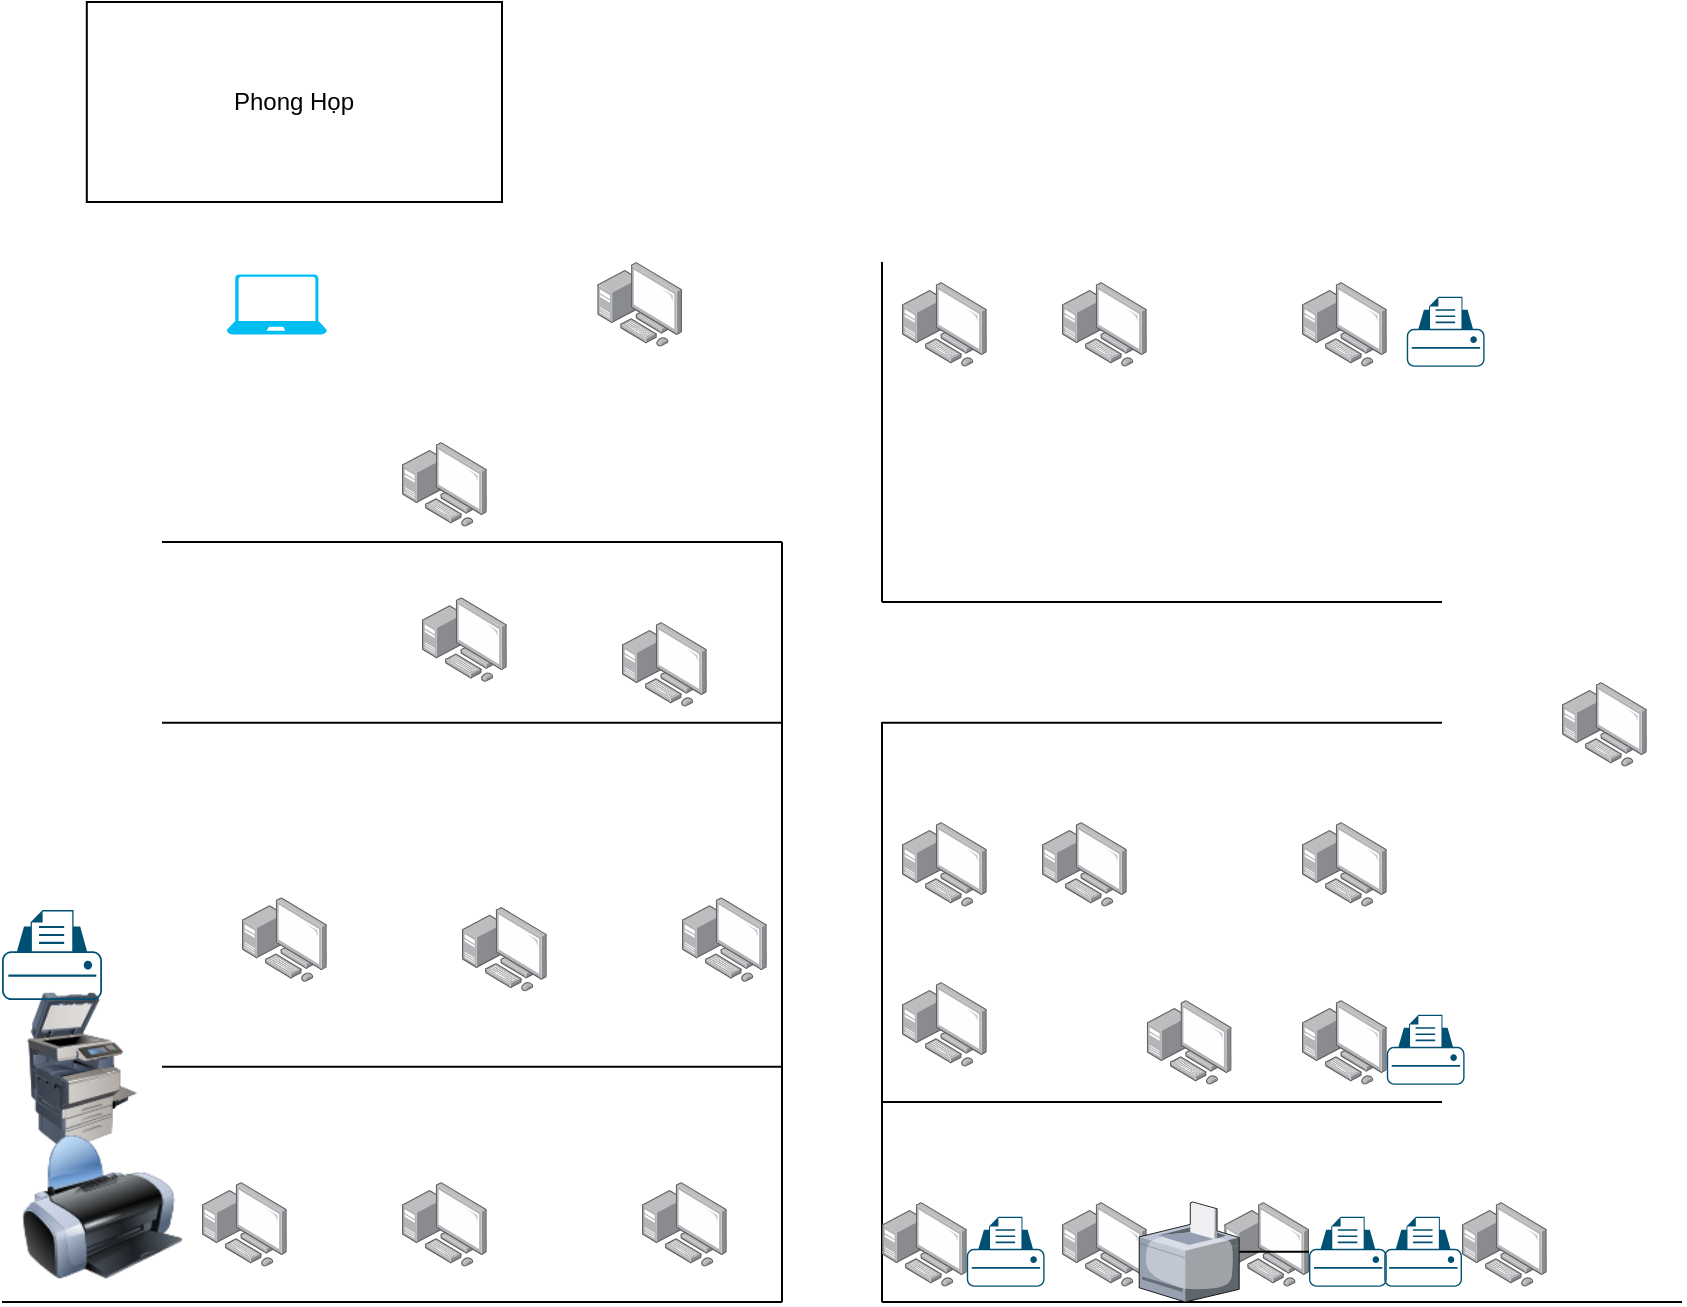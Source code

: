 <mxfile version="22.1.11" type="github">
  <diagram name="Page-1" id="KgzRkHqXW5kU2xsW6BQw">
    <mxGraphModel dx="1323" dy="1197" grid="1" gridSize="10" guides="1" tooltips="1" connect="1" arrows="1" fold="1" page="1" pageScale="1" pageWidth="850" pageHeight="1100" math="0" shadow="0">
      <root>
        <mxCell id="0" />
        <mxCell id="1" parent="0" />
        <mxCell id="Fx1gyg0ZYGIZj83nJEBU-1" value="" style="endArrow=none;html=1;rounded=0;" edge="1" parent="1">
          <mxGeometry width="50" height="50" relative="1" as="geometry">
            <mxPoint y="680" as="sourcePoint" />
            <mxPoint x="390" y="680" as="targetPoint" />
          </mxGeometry>
        </mxCell>
        <mxCell id="Fx1gyg0ZYGIZj83nJEBU-2" value="" style="endArrow=none;html=1;rounded=0;" edge="1" parent="1">
          <mxGeometry width="50" height="50" relative="1" as="geometry">
            <mxPoint x="440" y="680" as="sourcePoint" />
            <mxPoint x="840" y="680" as="targetPoint" />
          </mxGeometry>
        </mxCell>
        <mxCell id="Fx1gyg0ZYGIZj83nJEBU-3" value="" style="endArrow=none;html=1;rounded=0;" edge="1" parent="1">
          <mxGeometry width="50" height="50" relative="1" as="geometry">
            <mxPoint x="440" y="680" as="sourcePoint" />
            <mxPoint x="440" y="390" as="targetPoint" />
          </mxGeometry>
        </mxCell>
        <mxCell id="Fx1gyg0ZYGIZj83nJEBU-4" value="" style="endArrow=none;html=1;rounded=0;" edge="1" parent="1">
          <mxGeometry width="50" height="50" relative="1" as="geometry">
            <mxPoint x="390" y="680" as="sourcePoint" />
            <mxPoint x="390" y="300" as="targetPoint" />
          </mxGeometry>
        </mxCell>
        <mxCell id="Fx1gyg0ZYGIZj83nJEBU-6" value="" style="endArrow=none;html=1;rounded=0;" edge="1" parent="1">
          <mxGeometry width="50" height="50" relative="1" as="geometry">
            <mxPoint x="440" y="330" as="sourcePoint" />
            <mxPoint x="440" y="160" as="targetPoint" />
          </mxGeometry>
        </mxCell>
        <mxCell id="Fx1gyg0ZYGIZj83nJEBU-9" value="" style="image;points=[];aspect=fixed;html=1;align=center;shadow=0;dashed=0;image=img/lib/allied_telesis/computer_and_terminals/Personal_Computer_with_Server.svg;" vertex="1" parent="1">
          <mxGeometry x="440" y="630" width="42.4" height="42.4" as="geometry" />
        </mxCell>
        <mxCell id="Fx1gyg0ZYGIZj83nJEBU-10" value="" style="image;points=[];aspect=fixed;html=1;align=center;shadow=0;dashed=0;image=img/lib/allied_telesis/computer_and_terminals/Personal_Computer_with_Server.svg;" vertex="1" parent="1">
          <mxGeometry x="530" y="630" width="42.4" height="42.4" as="geometry" />
        </mxCell>
        <mxCell id="Fx1gyg0ZYGIZj83nJEBU-11" value="" style="image;points=[];aspect=fixed;html=1;align=center;shadow=0;dashed=0;image=img/lib/allied_telesis/computer_and_terminals/Personal_Computer_with_Server.svg;" vertex="1" parent="1">
          <mxGeometry x="611.11" y="630" width="42.4" height="42.4" as="geometry" />
        </mxCell>
        <mxCell id="Fx1gyg0ZYGIZj83nJEBU-12" value="" style="image;points=[];aspect=fixed;html=1;align=center;shadow=0;dashed=0;image=img/lib/allied_telesis/computer_and_terminals/Personal_Computer_with_Server.svg;" vertex="1" parent="1">
          <mxGeometry x="730" y="630" width="42.4" height="42.4" as="geometry" />
        </mxCell>
        <mxCell id="Fx1gyg0ZYGIZj83nJEBU-13" value="" style="image;points=[];aspect=fixed;html=1;align=center;shadow=0;dashed=0;image=img/lib/allied_telesis/computer_and_terminals/Personal_Computer_with_Server.svg;" vertex="1" parent="1">
          <mxGeometry x="650" y="529" width="42.4" height="42.4" as="geometry" />
        </mxCell>
        <mxCell id="Fx1gyg0ZYGIZj83nJEBU-14" value="" style="image;points=[];aspect=fixed;html=1;align=center;shadow=0;dashed=0;image=img/lib/allied_telesis/computer_and_terminals/Personal_Computer_with_Server.svg;" vertex="1" parent="1">
          <mxGeometry x="572.4" y="529" width="42.4" height="42.4" as="geometry" />
        </mxCell>
        <mxCell id="Fx1gyg0ZYGIZj83nJEBU-15" value="" style="image;points=[];aspect=fixed;html=1;align=center;shadow=0;dashed=0;image=img/lib/allied_telesis/computer_and_terminals/Personal_Computer_with_Server.svg;" vertex="1" parent="1">
          <mxGeometry x="450" y="520" width="42.4" height="42.4" as="geometry" />
        </mxCell>
        <mxCell id="Fx1gyg0ZYGIZj83nJEBU-16" value="" style="endArrow=none;html=1;rounded=0;" edge="1" parent="1">
          <mxGeometry width="50" height="50" relative="1" as="geometry">
            <mxPoint x="440" y="580" as="sourcePoint" />
            <mxPoint x="720" y="580" as="targetPoint" />
          </mxGeometry>
        </mxCell>
        <mxCell id="Fx1gyg0ZYGIZj83nJEBU-17" value="" style="image;points=[];aspect=fixed;html=1;align=center;shadow=0;dashed=0;image=img/lib/allied_telesis/computer_and_terminals/Personal_Computer_with_Server.svg;" vertex="1" parent="1">
          <mxGeometry x="650" y="440" width="42.4" height="42.4" as="geometry" />
        </mxCell>
        <mxCell id="Fx1gyg0ZYGIZj83nJEBU-18" value="" style="image;points=[];aspect=fixed;html=1;align=center;shadow=0;dashed=0;image=img/lib/allied_telesis/computer_and_terminals/Personal_Computer_with_Server.svg;" vertex="1" parent="1">
          <mxGeometry x="520" y="440" width="42.4" height="42.4" as="geometry" />
        </mxCell>
        <mxCell id="Fx1gyg0ZYGIZj83nJEBU-19" value="" style="image;points=[];aspect=fixed;html=1;align=center;shadow=0;dashed=0;image=img/lib/allied_telesis/computer_and_terminals/Personal_Computer_with_Server.svg;" vertex="1" parent="1">
          <mxGeometry x="450" y="440" width="42.4" height="42.4" as="geometry" />
        </mxCell>
        <mxCell id="Fx1gyg0ZYGIZj83nJEBU-20" value="" style="image;points=[];aspect=fixed;html=1;align=center;shadow=0;dashed=0;image=img/lib/allied_telesis/computer_and_terminals/Personal_Computer_with_Server.svg;" vertex="1" parent="1">
          <mxGeometry x="650" y="170" width="42.4" height="42.4" as="geometry" />
        </mxCell>
        <mxCell id="Fx1gyg0ZYGIZj83nJEBU-21" value="" style="image;points=[];aspect=fixed;html=1;align=center;shadow=0;dashed=0;image=img/lib/allied_telesis/computer_and_terminals/Personal_Computer_with_Server.svg;" vertex="1" parent="1">
          <mxGeometry x="530" y="170" width="42.4" height="42.4" as="geometry" />
        </mxCell>
        <mxCell id="Fx1gyg0ZYGIZj83nJEBU-22" value="" style="image;points=[];aspect=fixed;html=1;align=center;shadow=0;dashed=0;image=img/lib/allied_telesis/computer_and_terminals/Personal_Computer_with_Server.svg;" vertex="1" parent="1">
          <mxGeometry x="450" y="170" width="42.4" height="42.4" as="geometry" />
        </mxCell>
        <mxCell id="Fx1gyg0ZYGIZj83nJEBU-23" value="" style="image;points=[];aspect=fixed;html=1;align=center;shadow=0;dashed=0;image=img/lib/allied_telesis/computer_and_terminals/Personal_Computer_with_Server.svg;" vertex="1" parent="1">
          <mxGeometry x="780" y="370" width="42.4" height="42.4" as="geometry" />
        </mxCell>
        <mxCell id="Fx1gyg0ZYGIZj83nJEBU-24" value="" style="endArrow=none;html=1;rounded=0;" edge="1" parent="1">
          <mxGeometry width="50" height="50" relative="1" as="geometry">
            <mxPoint x="440" y="390.37" as="sourcePoint" />
            <mxPoint x="720" y="390.37" as="targetPoint" />
          </mxGeometry>
        </mxCell>
        <mxCell id="Fx1gyg0ZYGIZj83nJEBU-25" value="" style="endArrow=none;html=1;rounded=0;" edge="1" parent="1">
          <mxGeometry width="50" height="50" relative="1" as="geometry">
            <mxPoint x="440" y="330" as="sourcePoint" />
            <mxPoint x="720" y="330" as="targetPoint" />
          </mxGeometry>
        </mxCell>
        <mxCell id="Fx1gyg0ZYGIZj83nJEBU-27" value="" style="image;points=[];aspect=fixed;html=1;align=center;shadow=0;dashed=0;image=img/lib/allied_telesis/computer_and_terminals/Personal_Computer_with_Server.svg;" vertex="1" parent="1">
          <mxGeometry x="320" y="620" width="42.4" height="42.4" as="geometry" />
        </mxCell>
        <mxCell id="Fx1gyg0ZYGIZj83nJEBU-28" value="" style="image;points=[];aspect=fixed;html=1;align=center;shadow=0;dashed=0;image=img/lib/allied_telesis/computer_and_terminals/Personal_Computer_with_Server.svg;" vertex="1" parent="1">
          <mxGeometry x="200" y="620" width="42.4" height="42.4" as="geometry" />
        </mxCell>
        <mxCell id="Fx1gyg0ZYGIZj83nJEBU-29" value="" style="image;points=[];aspect=fixed;html=1;align=center;shadow=0;dashed=0;image=img/lib/allied_telesis/computer_and_terminals/Personal_Computer_with_Server.svg;" vertex="1" parent="1">
          <mxGeometry x="100" y="620" width="42.4" height="42.4" as="geometry" />
        </mxCell>
        <mxCell id="Fx1gyg0ZYGIZj83nJEBU-30" value="" style="image;points=[];aspect=fixed;html=1;align=center;shadow=0;dashed=0;image=img/lib/allied_telesis/computer_and_terminals/Personal_Computer_with_Server.svg;" vertex="1" parent="1">
          <mxGeometry x="340" y="477.6" width="42.4" height="42.4" as="geometry" />
        </mxCell>
        <mxCell id="Fx1gyg0ZYGIZj83nJEBU-31" value="" style="image;points=[];aspect=fixed;html=1;align=center;shadow=0;dashed=0;image=img/lib/allied_telesis/computer_and_terminals/Personal_Computer_with_Server.svg;" vertex="1" parent="1">
          <mxGeometry x="230" y="482.4" width="42.4" height="42.4" as="geometry" />
        </mxCell>
        <mxCell id="Fx1gyg0ZYGIZj83nJEBU-32" value="" style="image;points=[];aspect=fixed;html=1;align=center;shadow=0;dashed=0;image=img/lib/allied_telesis/computer_and_terminals/Personal_Computer_with_Server.svg;" vertex="1" parent="1">
          <mxGeometry x="120" y="477.6" width="42.4" height="42.4" as="geometry" />
        </mxCell>
        <mxCell id="Fx1gyg0ZYGIZj83nJEBU-33" value="" style="image;points=[];aspect=fixed;html=1;align=center;shadow=0;dashed=0;image=img/lib/allied_telesis/computer_and_terminals/Personal_Computer_with_Server.svg;" vertex="1" parent="1">
          <mxGeometry x="310" y="340" width="42.4" height="42.4" as="geometry" />
        </mxCell>
        <mxCell id="Fx1gyg0ZYGIZj83nJEBU-34" value="" style="image;points=[];aspect=fixed;html=1;align=center;shadow=0;dashed=0;image=img/lib/allied_telesis/computer_and_terminals/Personal_Computer_with_Server.svg;" vertex="1" parent="1">
          <mxGeometry x="200" y="250" width="42.4" height="42.4" as="geometry" />
        </mxCell>
        <mxCell id="Fx1gyg0ZYGIZj83nJEBU-35" value="" style="endArrow=none;html=1;rounded=0;" edge="1" parent="1">
          <mxGeometry width="50" height="50" relative="1" as="geometry">
            <mxPoint x="80" y="300" as="sourcePoint" />
            <mxPoint x="390" y="300" as="targetPoint" />
          </mxGeometry>
        </mxCell>
        <mxCell id="Fx1gyg0ZYGIZj83nJEBU-36" value="" style="endArrow=none;html=1;rounded=0;" edge="1" parent="1">
          <mxGeometry width="50" height="50" relative="1" as="geometry">
            <mxPoint x="80" y="390.37" as="sourcePoint" />
            <mxPoint x="390" y="390.37" as="targetPoint" />
          </mxGeometry>
        </mxCell>
        <mxCell id="Fx1gyg0ZYGIZj83nJEBU-37" value="" style="endArrow=none;html=1;rounded=0;" edge="1" parent="1">
          <mxGeometry width="50" height="50" relative="1" as="geometry">
            <mxPoint x="80" y="562.4" as="sourcePoint" />
            <mxPoint x="390" y="562.4" as="targetPoint" />
          </mxGeometry>
        </mxCell>
        <mxCell id="Fx1gyg0ZYGIZj83nJEBU-38" value="" style="image;points=[];aspect=fixed;html=1;align=center;shadow=0;dashed=0;image=img/lib/allied_telesis/computer_and_terminals/Personal_Computer_with_Server.svg;" vertex="1" parent="1">
          <mxGeometry x="297.6" y="160" width="42.4" height="42.4" as="geometry" />
        </mxCell>
        <mxCell id="Fx1gyg0ZYGIZj83nJEBU-39" value="" style="verticalLabelPosition=bottom;html=1;verticalAlign=top;align=center;strokeColor=none;fillColor=#00BEF2;shape=mxgraph.azure.laptop;pointerEvents=1;" vertex="1" parent="1">
          <mxGeometry x="112.4" y="166.2" width="50" height="30" as="geometry" />
        </mxCell>
        <mxCell id="Fx1gyg0ZYGIZj83nJEBU-40" value="" style="image;points=[];aspect=fixed;html=1;align=center;shadow=0;dashed=0;image=img/lib/allied_telesis/computer_and_terminals/Personal_Computer_with_Server.svg;" vertex="1" parent="1">
          <mxGeometry x="210" y="327.6" width="42.4" height="42.4" as="geometry" />
        </mxCell>
        <mxCell id="Fx1gyg0ZYGIZj83nJEBU-41" value="Phong Họp" style="rounded=0;whiteSpace=wrap;html=1;" vertex="1" parent="1">
          <mxGeometry x="42.4" y="30" width="207.6" height="100" as="geometry" />
        </mxCell>
        <mxCell id="Fx1gyg0ZYGIZj83nJEBU-42" value="" style="points=[[0.22,0.185,0],[0.5,0,0],[0.78,0.185,0],[0.975,0.49,0],[1,0.73,0],[0.975,0.97,0],[0.5,1,0],[0.025,0.97,0],[0,0.73,0],[0.025,0.49,0]];verticalLabelPosition=bottom;sketch=0;html=1;verticalAlign=top;aspect=fixed;align=center;pointerEvents=1;shape=mxgraph.cisco19.printer;fillColor=#005073;strokeColor=none;" vertex="1" parent="1">
          <mxGeometry x="482.4" y="637.4" width="38.89" height="35" as="geometry" />
        </mxCell>
        <mxCell id="Fx1gyg0ZYGIZj83nJEBU-45" value="" style="edgeStyle=orthogonalEdgeStyle;rounded=0;orthogonalLoop=1;jettySize=auto;html=1;" edge="1" parent="1" source="Fx1gyg0ZYGIZj83nJEBU-43" target="Fx1gyg0ZYGIZj83nJEBU-10">
          <mxGeometry relative="1" as="geometry" />
        </mxCell>
        <mxCell id="Fx1gyg0ZYGIZj83nJEBU-43" value="" style="points=[[0.22,0.185,0],[0.5,0,0],[0.78,0.185,0],[0.975,0.49,0],[1,0.73,0],[0.975,0.97,0],[0.5,1,0],[0.025,0.97,0],[0,0.73,0],[0.025,0.49,0]];verticalLabelPosition=bottom;sketch=0;html=1;verticalAlign=top;aspect=fixed;align=center;pointerEvents=1;shape=mxgraph.cisco19.printer;fillColor=#005073;strokeColor=none;" vertex="1" parent="1">
          <mxGeometry x="653.51" y="637.4" width="38.89" height="35" as="geometry" />
        </mxCell>
        <mxCell id="Fx1gyg0ZYGIZj83nJEBU-44" value="" style="points=[[0.22,0.185,0],[0.5,0,0],[0.78,0.185,0],[0.975,0.49,0],[1,0.73,0],[0.975,0.97,0],[0.5,1,0],[0.025,0.97,0],[0,0.73,0],[0.025,0.49,0]];verticalLabelPosition=bottom;sketch=0;html=1;verticalAlign=top;aspect=fixed;align=center;pointerEvents=1;shape=mxgraph.cisco19.printer;fillColor=#005073;strokeColor=none;" vertex="1" parent="1">
          <mxGeometry x="691.11" y="637.4" width="38.89" height="35" as="geometry" />
        </mxCell>
        <mxCell id="Fx1gyg0ZYGIZj83nJEBU-46" value="" style="points=[[0.22,0.185,0],[0.5,0,0],[0.78,0.185,0],[0.975,0.49,0],[1,0.73,0],[0.975,0.97,0],[0.5,1,0],[0.025,0.97,0],[0,0.73,0],[0.025,0.49,0]];verticalLabelPosition=bottom;sketch=0;html=1;verticalAlign=top;aspect=fixed;align=center;pointerEvents=1;shape=mxgraph.cisco19.printer;fillColor=#005073;strokeColor=none;" vertex="1" parent="1">
          <mxGeometry x="692.4" y="536.4" width="38.89" height="35" as="geometry" />
        </mxCell>
        <mxCell id="Fx1gyg0ZYGIZj83nJEBU-47" value="" style="points=[[0.22,0.185,0],[0.5,0,0],[0.78,0.185,0],[0.975,0.49,0],[1,0.73,0],[0.975,0.97,0],[0.5,1,0],[0.025,0.97,0],[0,0.73,0],[0.025,0.49,0]];verticalLabelPosition=bottom;sketch=0;html=1;verticalAlign=top;aspect=fixed;align=center;pointerEvents=1;shape=mxgraph.cisco19.printer;fillColor=#005073;strokeColor=none;" vertex="1" parent="1">
          <mxGeometry x="702.4" y="177.4" width="38.89" height="35" as="geometry" />
        </mxCell>
        <mxCell id="Fx1gyg0ZYGIZj83nJEBU-49" value="" style="verticalLabelPosition=bottom;sketch=0;aspect=fixed;html=1;verticalAlign=top;strokeColor=none;align=center;outlineConnect=0;shape=mxgraph.citrix.printer;" vertex="1" parent="1">
          <mxGeometry x="568.6" y="630" width="50" height="50" as="geometry" />
        </mxCell>
        <mxCell id="Fx1gyg0ZYGIZj83nJEBU-50" value="" style="image;html=1;image=img/lib/clip_art/computers/Printer_Commercial_128x128.png" vertex="1" parent="1">
          <mxGeometry y="524.8" width="80" height="80" as="geometry" />
        </mxCell>
        <mxCell id="Fx1gyg0ZYGIZj83nJEBU-51" value="" style="points=[[0.22,0.185,0],[0.5,0,0],[0.78,0.185,0],[0.975,0.49,0],[1,0.73,0],[0.975,0.97,0],[0.5,1,0],[0.025,0.97,0],[0,0.73,0],[0.025,0.49,0]];verticalLabelPosition=bottom;sketch=0;html=1;verticalAlign=top;aspect=fixed;align=center;pointerEvents=1;shape=mxgraph.cisco19.printer;fillColor=#005073;strokeColor=none;" vertex="1" parent="1">
          <mxGeometry y="484" width="50" height="45" as="geometry" />
        </mxCell>
        <mxCell id="Fx1gyg0ZYGIZj83nJEBU-52" value="" style="image;html=1;image=img/lib/clip_art/computers/Printer_128x128.png" vertex="1" parent="1">
          <mxGeometry x="10" y="592.4" width="80" height="80" as="geometry" />
        </mxCell>
      </root>
    </mxGraphModel>
  </diagram>
</mxfile>

